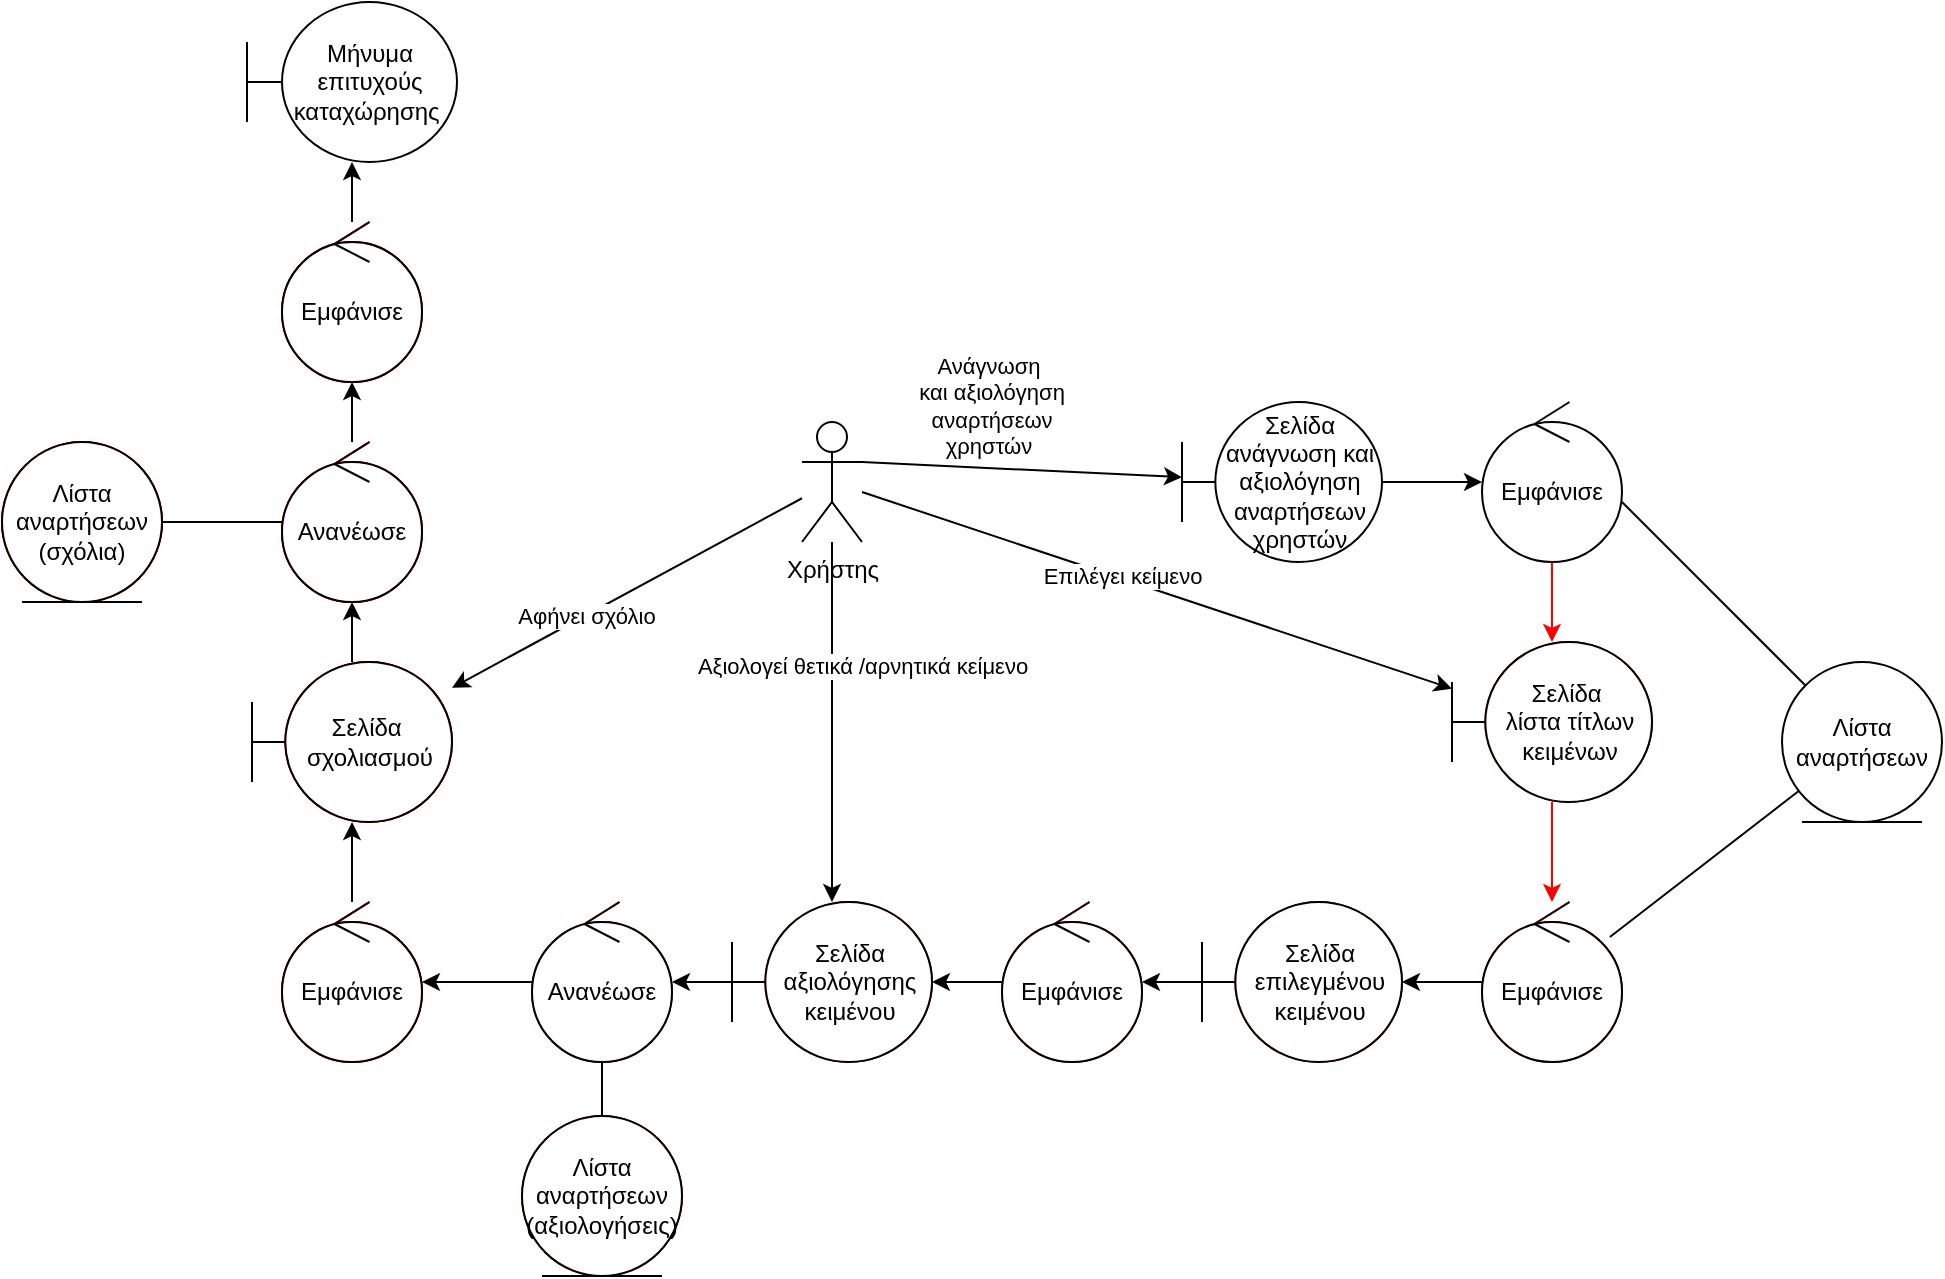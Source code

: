 <mxfile version="20.8.16" type="device"><diagram name="Σελίδα-1" id="_iBM-iBh4CWpc879HC5F"><mxGraphModel dx="1418" dy="828" grid="1" gridSize="10" guides="1" tooltips="1" connect="1" arrows="1" fold="1" page="1" pageScale="1" pageWidth="1169" pageHeight="1654" math="0" shadow="0"><root><mxCell id="0"/><mxCell id="1" parent="0"/><mxCell id="IZogD_J_A0Ba_j_AzJyD-7" value="" style="rounded=0;orthogonalLoop=1;jettySize=auto;html=1;exitX=1;exitY=0.333;exitDx=0;exitDy=0;exitPerimeter=0;strokeColor=#000000;fontColor=#000000;" parent="1" source="IZogD_J_A0Ba_j_AzJyD-1" target="IZogD_J_A0Ba_j_AzJyD-6" edge="1"><mxGeometry relative="1" as="geometry"><mxPoint x="556" y="360" as="sourcePoint"/></mxGeometry></mxCell><mxCell id="IZogD_J_A0Ba_j_AzJyD-8" value="&lt;font&gt;Ανάγνωση&lt;br&gt;&amp;nbsp;και αξιολόγηση&lt;br&gt;&amp;nbsp;αναρτήσεων&lt;br&gt;χρηστών&lt;/font&gt;" style="edgeLabel;html=1;align=center;verticalAlign=middle;resizable=0;points=[];fontColor=#000000;" parent="IZogD_J_A0Ba_j_AzJyD-7" vertex="1" connectable="0"><mxGeometry x="-0.66" y="-1" relative="1" as="geometry"><mxPoint x="36" y="-31" as="offset"/></mxGeometry></mxCell><mxCell id="IZogD_J_A0Ba_j_AzJyD-14" value="" style="edgeStyle=none;rounded=0;orthogonalLoop=1;jettySize=auto;html=1;fontColor=#000000;strokeColor=#000000;" parent="1" source="IZogD_J_A0Ba_j_AzJyD-1" target="IZogD_J_A0Ba_j_AzJyD-12" edge="1"><mxGeometry relative="1" as="geometry"/></mxCell><mxCell id="IZogD_J_A0Ba_j_AzJyD-15" value="Επιλέγει κείμενο" style="edgeLabel;html=1;align=center;verticalAlign=middle;resizable=0;points=[];fontColor=#000000;" parent="IZogD_J_A0Ba_j_AzJyD-14" vertex="1" connectable="0"><mxGeometry x="-0.121" y="2" relative="1" as="geometry"><mxPoint as="offset"/></mxGeometry></mxCell><mxCell id="IZogD_J_A0Ba_j_AzJyD-27" value="" style="edgeStyle=none;rounded=0;orthogonalLoop=1;jettySize=auto;html=1;fontColor=#000000;strokeColor=#000000;" parent="1" source="IZogD_J_A0Ba_j_AzJyD-1" target="IZogD_J_A0Ba_j_AzJyD-25" edge="1"><mxGeometry relative="1" as="geometry"/></mxCell><mxCell id="IZogD_J_A0Ba_j_AzJyD-28" value="Αξιολογεί θετικά /αρνητικά κείμενο" style="edgeLabel;html=1;align=center;verticalAlign=middle;resizable=0;points=[];fontColor=#000000;" parent="IZogD_J_A0Ba_j_AzJyD-27" vertex="1" connectable="0"><mxGeometry x="-0.313" y="-2" relative="1" as="geometry"><mxPoint x="17" as="offset"/></mxGeometry></mxCell><mxCell id="IZogD_J_A0Ba_j_AzJyD-39" value="" style="edgeStyle=none;rounded=0;orthogonalLoop=1;jettySize=auto;html=1;fontColor=#000000;strokeColor=#000000;" parent="1" source="IZogD_J_A0Ba_j_AzJyD-1" target="IZogD_J_A0Ba_j_AzJyD-34" edge="1"><mxGeometry relative="1" as="geometry"/></mxCell><mxCell id="IZogD_J_A0Ba_j_AzJyD-40" value="Αφήνει σχόλιο" style="edgeLabel;html=1;align=center;verticalAlign=middle;resizable=0;points=[];fontColor=#000000;" parent="IZogD_J_A0Ba_j_AzJyD-39" vertex="1" connectable="0"><mxGeometry x="0.236" relative="1" as="geometry"><mxPoint as="offset"/></mxGeometry></mxCell><mxCell id="IZogD_J_A0Ba_j_AzJyD-1" value="Χρήστης" style="shape=umlActor;verticalLabelPosition=bottom;verticalAlign=top;html=1;outlineConnect=0;fontColor=#000000;" parent="1" vertex="1"><mxGeometry x="430" y="400" width="30" height="60" as="geometry"/></mxCell><mxCell id="IZogD_J_A0Ba_j_AzJyD-11" value="" style="edgeStyle=none;rounded=0;orthogonalLoop=1;jettySize=auto;html=1;strokeColor=#000000;fontColor=#000000;" parent="1" source="IZogD_J_A0Ba_j_AzJyD-6" target="IZogD_J_A0Ba_j_AzJyD-10" edge="1"><mxGeometry relative="1" as="geometry"/></mxCell><mxCell id="IZogD_J_A0Ba_j_AzJyD-6" value="&lt;font&gt;Σελίδα ανάγνωση και αξιολόγηση αναρτήσεων&lt;br&gt;χρηστών&lt;/font&gt;" style="shape=umlBoundary;whiteSpace=wrap;html=1;strokeColor=#000000;fontColor=#000000;" parent="1" vertex="1"><mxGeometry x="620" y="390" width="100" height="80" as="geometry"/></mxCell><mxCell id="IZogD_J_A0Ba_j_AzJyD-13" value="" style="edgeStyle=none;rounded=0;orthogonalLoop=1;jettySize=auto;html=1;strokeColor=#FF0000;fontColor=#000000;" parent="1" source="IZogD_J_A0Ba_j_AzJyD-10" target="IZogD_J_A0Ba_j_AzJyD-12" edge="1"><mxGeometry relative="1" as="geometry"/></mxCell><mxCell id="IZogD_J_A0Ba_j_AzJyD-10" value="&lt;font&gt;Εμφάνισε&lt;/font&gt;" style="ellipse;shape=umlControl;whiteSpace=wrap;html=1;strokeColor=#000000;fontColor=#000000;" parent="1" vertex="1"><mxGeometry x="770" y="390" width="70" height="80" as="geometry"/></mxCell><mxCell id="IZogD_J_A0Ba_j_AzJyD-19" value="" style="edgeStyle=none;rounded=0;orthogonalLoop=1;jettySize=auto;html=1;strokeColor=#FF0000;fontColor=#000000;" parent="1" source="IZogD_J_A0Ba_j_AzJyD-12" target="IZogD_J_A0Ba_j_AzJyD-18" edge="1"><mxGeometry relative="1" as="geometry"/></mxCell><mxCell id="IZogD_J_A0Ba_j_AzJyD-12" value="&lt;font&gt;Σελίδα&amp;nbsp;&lt;br&gt;λίστα τίτλων κειμένων&lt;/font&gt;" style="shape=umlBoundary;whiteSpace=wrap;html=1;strokeColor=#FF0000;fontColor=#000000;" parent="1" vertex="1"><mxGeometry x="755" y="510" width="100" height="80" as="geometry"/></mxCell><mxCell id="IZogD_J_A0Ba_j_AzJyD-24" value="" style="edgeStyle=none;rounded=0;orthogonalLoop=1;jettySize=auto;html=1;strokeColor=#000000;fontColor=#000000;" parent="1" source="IZogD_J_A0Ba_j_AzJyD-16" target="IZogD_J_A0Ba_j_AzJyD-23" edge="1"><mxGeometry relative="1" as="geometry"/></mxCell><mxCell id="IZogD_J_A0Ba_j_AzJyD-16" value="&lt;font&gt;Σελίδα επιλεγμένου κειμένου&lt;/font&gt;" style="shape=umlBoundary;whiteSpace=wrap;html=1;strokeColor=#FF0000;fontColor=#000000;" parent="1" vertex="1"><mxGeometry x="630" y="640" width="100" height="80" as="geometry"/></mxCell><mxCell id="IZogD_J_A0Ba_j_AzJyD-20" value="" style="edgeStyle=none;rounded=0;orthogonalLoop=1;jettySize=auto;html=1;strokeColor=#000000;fontColor=#000000;" parent="1" source="IZogD_J_A0Ba_j_AzJyD-18" target="IZogD_J_A0Ba_j_AzJyD-16" edge="1"><mxGeometry relative="1" as="geometry"/></mxCell><mxCell id="IZogD_J_A0Ba_j_AzJyD-22" value="" style="edgeStyle=none;rounded=0;orthogonalLoop=1;jettySize=auto;html=1;strokeColor=#000000;endArrow=none;endFill=0;fontColor=#000000;" parent="1" source="IZogD_J_A0Ba_j_AzJyD-18" target="IZogD_J_A0Ba_j_AzJyD-21" edge="1"><mxGeometry relative="1" as="geometry"/></mxCell><mxCell id="IZogD_J_A0Ba_j_AzJyD-18" value="&lt;font&gt;Εμφάνισε&lt;/font&gt;" style="ellipse;shape=umlControl;whiteSpace=wrap;html=1;strokeColor=#FF0000;fontColor=#000000;" parent="1" vertex="1"><mxGeometry x="770" y="640" width="70" height="80" as="geometry"/></mxCell><mxCell id="IZogD_J_A0Ba_j_AzJyD-21" value="&lt;font&gt;Λίστα αναρτήσεων&lt;/font&gt;" style="ellipse;shape=umlEntity;whiteSpace=wrap;html=1;strokeColor=#000000;fontColor=#000000;" parent="1" vertex="1"><mxGeometry x="920" y="520" width="80" height="80" as="geometry"/></mxCell><mxCell id="IZogD_J_A0Ba_j_AzJyD-26" value="" style="edgeStyle=none;rounded=0;orthogonalLoop=1;jettySize=auto;html=1;strokeColor=#000000;fontColor=#000000;" parent="1" source="IZogD_J_A0Ba_j_AzJyD-23" target="IZogD_J_A0Ba_j_AzJyD-25" edge="1"><mxGeometry relative="1" as="geometry"/></mxCell><mxCell id="IZogD_J_A0Ba_j_AzJyD-23" value="&lt;font&gt;Εμφάνισε&lt;/font&gt;" style="ellipse;shape=umlControl;whiteSpace=wrap;html=1;strokeColor=#FF0000;fontColor=#000000;" parent="1" vertex="1"><mxGeometry x="530" y="640" width="70" height="80" as="geometry"/></mxCell><mxCell id="IZogD_J_A0Ba_j_AzJyD-31" value="" style="edgeStyle=none;rounded=0;orthogonalLoop=1;jettySize=auto;html=1;strokeColor=#000000;fontColor=#000000;" parent="1" source="IZogD_J_A0Ba_j_AzJyD-25" target="IZogD_J_A0Ba_j_AzJyD-30" edge="1"><mxGeometry relative="1" as="geometry"/></mxCell><mxCell id="IZogD_J_A0Ba_j_AzJyD-25" value="&lt;font&gt;Σελίδα αξιολόγησης&lt;br&gt;κειμένου&lt;/font&gt;" style="shape=umlBoundary;whiteSpace=wrap;html=1;strokeColor=#FF0000;fontColor=#000000;" parent="1" vertex="1"><mxGeometry x="395" y="640" width="100" height="80" as="geometry"/></mxCell><mxCell id="IZogD_J_A0Ba_j_AzJyD-33" value="" style="edgeStyle=none;rounded=0;orthogonalLoop=1;jettySize=auto;html=1;strokeColor=#000000;fontColor=#000000;endArrow=none;endFill=0;" parent="1" source="IZogD_J_A0Ba_j_AzJyD-30" target="IZogD_J_A0Ba_j_AzJyD-32" edge="1"><mxGeometry relative="1" as="geometry"/></mxCell><mxCell id="IZogD_J_A0Ba_j_AzJyD-37" value="" style="edgeStyle=none;rounded=0;orthogonalLoop=1;jettySize=auto;html=1;strokeColor=#000000;fontColor=#000000;" parent="1" source="IZogD_J_A0Ba_j_AzJyD-30" target="IZogD_J_A0Ba_j_AzJyD-35" edge="1"><mxGeometry relative="1" as="geometry"/></mxCell><mxCell id="IZogD_J_A0Ba_j_AzJyD-30" value="&lt;font&gt;Ανανέωσε&lt;/font&gt;" style="ellipse;shape=umlControl;whiteSpace=wrap;html=1;strokeColor=#FF0000;fontColor=#000000;" parent="1" vertex="1"><mxGeometry x="295" y="640" width="70" height="80" as="geometry"/></mxCell><mxCell id="IZogD_J_A0Ba_j_AzJyD-32" value="&lt;font&gt;Λίστα αναρτήσεων&lt;br&gt;(αξιολογήσεις)&lt;/font&gt;" style="ellipse;shape=umlEntity;whiteSpace=wrap;html=1;strokeColor=#FF0000;fontColor=#000000;" parent="1" vertex="1"><mxGeometry x="290" y="747" width="80" height="80" as="geometry"/></mxCell><mxCell id="IZogD_J_A0Ba_j_AzJyD-42" value="" style="edgeStyle=none;rounded=0;orthogonalLoop=1;jettySize=auto;html=1;strokeColor=#000000;fontColor=#000000;" parent="1" source="IZogD_J_A0Ba_j_AzJyD-34" target="IZogD_J_A0Ba_j_AzJyD-41" edge="1"><mxGeometry relative="1" as="geometry"/></mxCell><mxCell id="IZogD_J_A0Ba_j_AzJyD-34" value="&lt;font&gt;Σελίδα&amp;nbsp; σχολιασμού&lt;/font&gt;" style="shape=umlBoundary;whiteSpace=wrap;html=1;strokeColor=#FF0000;fontColor=#000000;" parent="1" vertex="1"><mxGeometry x="155" y="520" width="100" height="80" as="geometry"/></mxCell><mxCell id="IZogD_J_A0Ba_j_AzJyD-38" value="" style="edgeStyle=none;rounded=0;orthogonalLoop=1;jettySize=auto;html=1;strokeColor=#000000;fontColor=#000000;" parent="1" source="IZogD_J_A0Ba_j_AzJyD-35" target="IZogD_J_A0Ba_j_AzJyD-34" edge="1"><mxGeometry relative="1" as="geometry"/></mxCell><mxCell id="IZogD_J_A0Ba_j_AzJyD-35" value="&lt;font&gt;Εμφάνισε&lt;/font&gt;" style="ellipse;shape=umlControl;whiteSpace=wrap;html=1;strokeColor=#FF0000;fontColor=#000000;" parent="1" vertex="1"><mxGeometry x="170" y="640" width="70" height="80" as="geometry"/></mxCell><mxCell id="IZogD_J_A0Ba_j_AzJyD-44" value="" style="edgeStyle=none;rounded=0;orthogonalLoop=1;jettySize=auto;html=1;strokeColor=#000000;fontColor=#000000;endArrow=none;endFill=0;" parent="1" source="IZogD_J_A0Ba_j_AzJyD-41" target="IZogD_J_A0Ba_j_AzJyD-43" edge="1"><mxGeometry relative="1" as="geometry"/></mxCell><mxCell id="IZogD_J_A0Ba_j_AzJyD-46" value="" style="edgeStyle=none;rounded=0;orthogonalLoop=1;jettySize=auto;html=1;strokeColor=#000000;fontColor=#000000;" parent="1" source="IZogD_J_A0Ba_j_AzJyD-41" target="IZogD_J_A0Ba_j_AzJyD-45" edge="1"><mxGeometry relative="1" as="geometry"/></mxCell><mxCell id="IZogD_J_A0Ba_j_AzJyD-41" value="&lt;font&gt;Ανανέωσε&lt;/font&gt;" style="ellipse;shape=umlControl;whiteSpace=wrap;html=1;strokeColor=#FF0000;fontColor=#000000;" parent="1" vertex="1"><mxGeometry x="170" y="410" width="70" height="80" as="geometry"/></mxCell><mxCell id="IZogD_J_A0Ba_j_AzJyD-43" value="&lt;font&gt;Λίστα αναρτήσεων&lt;br&gt;(σχόλια)&lt;/font&gt;" style="ellipse;shape=umlEntity;whiteSpace=wrap;html=1;strokeColor=#FF0000;fontColor=#000000;" parent="1" vertex="1"><mxGeometry x="30" y="410" width="80" height="80" as="geometry"/></mxCell><mxCell id="IZogD_J_A0Ba_j_AzJyD-45" value="&lt;font&gt;Εμφάνισε&lt;/font&gt;" style="ellipse;shape=umlControl;whiteSpace=wrap;html=1;strokeColor=#FF0000;fontColor=#000000;" parent="1" vertex="1"><mxGeometry x="170" y="300" width="70" height="80" as="geometry"/></mxCell><mxCell id="P0phOxlTkk1C6Ju_UMIJ-1" value="" style="endArrow=none;html=1;rounded=0;entryX=0;entryY=0;entryDx=0;entryDy=0;fontColor=#000000;strokeColor=#000000;" parent="1" target="IZogD_J_A0Ba_j_AzJyD-21" edge="1"><mxGeometry width="50" height="50" relative="1" as="geometry"><mxPoint x="840" y="440" as="sourcePoint"/><mxPoint x="890" y="390" as="targetPoint"/></mxGeometry></mxCell><mxCell id="YtPL6dgyqhxN4X2cEYbY-2" value="&lt;font&gt;Εμφάνισε&lt;/font&gt;" style="ellipse;shape=umlControl;whiteSpace=wrap;html=1;strokeColor=#FF0000;fontColor=#000000;" parent="1" vertex="1"><mxGeometry x="170" y="300" width="70" height="80" as="geometry"/></mxCell><mxCell id="YtPL6dgyqhxN4X2cEYbY-3" value="&lt;font&gt;Ανανέωσε&lt;/font&gt;" style="ellipse;shape=umlControl;whiteSpace=wrap;html=1;strokeColor=#FF0000;fontColor=#000000;" parent="1" vertex="1"><mxGeometry x="170" y="410" width="70" height="80" as="geometry"/></mxCell><mxCell id="YtPL6dgyqhxN4X2cEYbY-4" value="&lt;font&gt;Λίστα αναρτήσεων&lt;br&gt;(σχόλια)&lt;/font&gt;" style="ellipse;shape=umlEntity;whiteSpace=wrap;html=1;strokeColor=#FF0000;fontColor=#000000;" parent="1" vertex="1"><mxGeometry x="30" y="410" width="80" height="80" as="geometry"/></mxCell><mxCell id="YtPL6dgyqhxN4X2cEYbY-5" value="&lt;font&gt;Σελίδα&amp;nbsp; σχολιασμού&lt;/font&gt;" style="shape=umlBoundary;whiteSpace=wrap;html=1;strokeColor=#FF0000;fontColor=#000000;" parent="1" vertex="1"><mxGeometry x="155" y="520" width="100" height="80" as="geometry"/></mxCell><mxCell id="YtPL6dgyqhxN4X2cEYbY-6" value="&lt;font&gt;Εμφάνισε&lt;/font&gt;" style="ellipse;shape=umlControl;whiteSpace=wrap;html=1;strokeColor=#FF0000;fontColor=#000000;" parent="1" vertex="1"><mxGeometry x="170" y="640" width="70" height="80" as="geometry"/></mxCell><mxCell id="YtPL6dgyqhxN4X2cEYbY-7" value="&lt;font&gt;Μήνυμα επιτυχούς&lt;br&gt;καταχώρησης&amp;nbsp;&lt;/font&gt;" style="shape=umlBoundary;whiteSpace=wrap;html=1;strokeColor=#000000;fontColor=#000000;" parent="1" vertex="1"><mxGeometry x="152.5" y="190" width="105" height="80" as="geometry"/></mxCell><mxCell id="YtPL6dgyqhxN4X2cEYbY-20" value="" style="edgeStyle=orthogonalEdgeStyle;rounded=0;orthogonalLoop=1;jettySize=auto;html=1;strokeColor=#000000;fontColor=#000000;" parent="1" source="YtPL6dgyqhxN4X2cEYbY-8" target="YtPL6dgyqhxN4X2cEYbY-7" edge="1"><mxGeometry relative="1" as="geometry"/></mxCell><mxCell id="YtPL6dgyqhxN4X2cEYbY-8" value="&lt;font&gt;Εμφάνισε&lt;/font&gt;" style="ellipse;shape=umlControl;whiteSpace=wrap;html=1;strokeColor=#000000;fontColor=#000000;" parent="1" vertex="1"><mxGeometry x="170" y="300" width="70" height="80" as="geometry"/></mxCell><mxCell id="YtPL6dgyqhxN4X2cEYbY-9" value="&lt;font&gt;Ανανέωσε&lt;/font&gt;" style="ellipse;shape=umlControl;whiteSpace=wrap;html=1;strokeColor=#000000;fontColor=#000000;" parent="1" vertex="1"><mxGeometry x="170" y="410" width="70" height="80" as="geometry"/></mxCell><mxCell id="YtPL6dgyqhxN4X2cEYbY-10" value="&lt;font&gt;Λίστα αναρτήσεων&lt;br&gt;(σχόλια)&lt;/font&gt;" style="ellipse;shape=umlEntity;whiteSpace=wrap;html=1;strokeColor=#000000;fontColor=#000000;" parent="1" vertex="1"><mxGeometry x="30" y="410" width="80" height="80" as="geometry"/></mxCell><mxCell id="YtPL6dgyqhxN4X2cEYbY-11" value="&lt;font&gt;Σελίδα&amp;nbsp; σχολιασμού&lt;/font&gt;" style="shape=umlBoundary;whiteSpace=wrap;html=1;strokeColor=#000000;fontColor=#000000;" parent="1" vertex="1"><mxGeometry x="155" y="520" width="100" height="80" as="geometry"/></mxCell><mxCell id="YtPL6dgyqhxN4X2cEYbY-12" value="&lt;font&gt;Εμφάνισε&lt;/font&gt;" style="ellipse;shape=umlControl;whiteSpace=wrap;html=1;strokeColor=#000000;fontColor=#000000;" parent="1" vertex="1"><mxGeometry x="170" y="640" width="70" height="80" as="geometry"/></mxCell><mxCell id="YtPL6dgyqhxN4X2cEYbY-13" value="&lt;font&gt;Ανανέωσε&lt;/font&gt;" style="ellipse;shape=umlControl;whiteSpace=wrap;html=1;strokeColor=#000000;fontColor=#000000;" parent="1" vertex="1"><mxGeometry x="295" y="640" width="70" height="80" as="geometry"/></mxCell><mxCell id="YtPL6dgyqhxN4X2cEYbY-14" value="&lt;font&gt;Λίστα αναρτήσεων&lt;br&gt;(αξιολογήσεις)&lt;/font&gt;" style="ellipse;shape=umlEntity;whiteSpace=wrap;html=1;strokeColor=#000000;fontColor=#000000;" parent="1" vertex="1"><mxGeometry x="290" y="747" width="80" height="80" as="geometry"/></mxCell><mxCell id="YtPL6dgyqhxN4X2cEYbY-15" value="&lt;font&gt;Σελίδα αξιολόγησης&lt;br&gt;κειμένου&lt;/font&gt;" style="shape=umlBoundary;whiteSpace=wrap;html=1;strokeColor=#000000;fontColor=#000000;" parent="1" vertex="1"><mxGeometry x="395" y="640" width="100" height="80" as="geometry"/></mxCell><mxCell id="YtPL6dgyqhxN4X2cEYbY-16" value="&lt;font&gt;Εμφάνισε&lt;/font&gt;" style="ellipse;shape=umlControl;whiteSpace=wrap;html=1;strokeColor=#000000;fontColor=#000000;" parent="1" vertex="1"><mxGeometry x="530" y="640" width="70" height="80" as="geometry"/></mxCell><mxCell id="YtPL6dgyqhxN4X2cEYbY-17" value="&lt;font&gt;Σελίδα επιλεγμένου κειμένου&lt;/font&gt;" style="shape=umlBoundary;whiteSpace=wrap;html=1;strokeColor=#000000;fontColor=#000000;" parent="1" vertex="1"><mxGeometry x="630" y="640" width="100" height="80" as="geometry"/></mxCell><mxCell id="YtPL6dgyqhxN4X2cEYbY-18" value="&lt;font&gt;Εμφάνισε&lt;/font&gt;" style="ellipse;shape=umlControl;whiteSpace=wrap;html=1;strokeColor=#000000;fontColor=#000000;" parent="1" vertex="1"><mxGeometry x="770" y="640" width="70" height="80" as="geometry"/></mxCell><mxCell id="YtPL6dgyqhxN4X2cEYbY-19" value="&lt;font&gt;Σελίδα&amp;nbsp;&lt;br&gt;λίστα τίτλων κειμένων&lt;/font&gt;" style="shape=umlBoundary;whiteSpace=wrap;html=1;strokeColor=#000000;fontColor=#000000;" parent="1" vertex="1"><mxGeometry x="755" y="510" width="100" height="80" as="geometry"/></mxCell></root></mxGraphModel></diagram></mxfile>